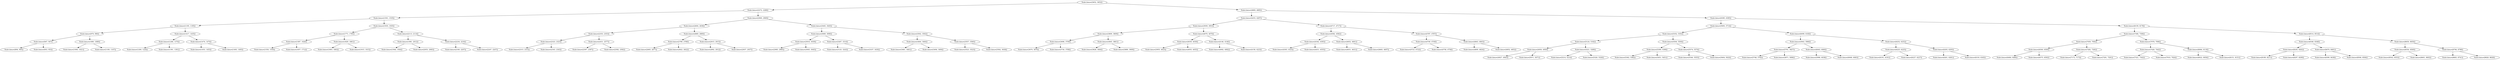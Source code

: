digraph G{
1618683794 [label="Node{data=[3652, 3652]}"]
1618683794 -> 2141066548
2141066548 [label="Node{data=[2272, 2288]}"]
2141066548 -> 327840833
327840833 [label="Node{data=[1501, 1535]}"]
327840833 -> 136312946
136312946 [label="Node{data=[1195, 1195]}"]
136312946 -> 828447060
828447060 [label="Node{data=[979, 990]}"]
828447060 -> 1046056441
1046056441 [label="Node{data=[947, 947]}"]
1046056441 -> 2117193231
2117193231 [label="Node{data=[894, 905]}"]
1046056441 -> 161113555
161113555 [label="Node{data=[953, 953]}"]
828447060 -> 814245389
814245389 [label="Node{data=[1089, 1089]}"]
814245389 -> 1120670624
1120670624 [label="Node{data=[1006, 1021]}"]
814245389 -> 855501888
855501888 [label="Node{data=[1100, 1167]}"]
136312946 -> 1746117425
1746117425 [label="Node{data=[1417, 1435]}"]
1746117425 -> 467146800
467146800 [label="Node{data=[1266, 1374]}"]
467146800 -> 967531000
967531000 [label="Node{data=[1200, 1224]}"]
467146800 -> 1693003105
1693003105 [label="Node{data=[1391, 1391]}"]
1746117425 -> 286658790
286658790 [label="Node{data=[1474, 1474]}"]
286658790 -> 1255445356
1255445356 [label="Node{data=[1453, 1453]}"]
286658790 -> 701724503
701724503 [label="Node{data=[1493, 1493]}"]
327840833 -> 83674409
83674409 [label="Node{data=[1935, 1935]}"]
83674409 -> 634156144
634156144 [label="Node{data=[1771, 1785]}"]
634156144 -> 1273879638
1273879638 [label="Node{data=[1587, 1626]}"]
1273879638 -> 2041996211
2041996211 [label="Node{data=[1550, 1550]}"]
1273879638 -> 461448225
461448225 [label="Node{data=[1657, 1712]}"]
634156144 -> 1562950869
1562950869 [label="Node{data=[1829, 1861]}"]
1562950869 -> 2021835850
2021835850 [label="Node{data=[1803, 1803]}"]
1562950869 -> 845388562
845388562 [label="Node{data=[1915, 1915]}"]
83674409 -> 550572371
550572371 [label="Node{data=[2113, 2114]}"]
550572371 -> 948424584
948424584 [label="Node{data=[1981, 2012]}"]
948424584 -> 1447685190
1447685190 [label="Node{data=[1944, 1944]}"]
948424584 -> 2027701910
2027701910 [label="Node{data=[2053, 2083]}"]
550572371 -> 1345293143
1345293143 [label="Node{data=[2234, 2234]}"]
1345293143 -> 1448277333
1448277333 [label="Node{data=[2160, 2207]}"]
1345293143 -> 1340086277
1340086277 [label="Node{data=[2247, 2247]}"]
2141066548 -> 1427247001
1427247001 [label="Node{data=[2969, 2969]}"]
1427247001 -> 2034975583
2034975583 [label="Node{data=[2604, 2636]}"]
2034975583 -> 955443582
955443582 [label="Node{data=[2353, 2353]}"]
955443582 -> 2006842965
2006842965 [label="Node{data=[2323, 2323]}"]
2006842965 -> 842422776
842422776 [label="Node{data=[2315, 2315]}"]
2006842965 -> 289711450
289711450 [label="Node{data=[2343, 2343]}"]
955443582 -> 1045567253
1045567253 [label="Node{data=[2431, 2577]}"]
1045567253 -> 648358364
648358364 [label="Node{data=[2397, 2397]}"]
1045567253 -> 643587433
643587433 [label="Node{data=[2582, 2582]}"]
2034975583 -> 310792845
310792845 [label="Node{data=[2869, 2869]}"]
310792845 -> 1019348343
1019348343 [label="Node{data=[2789, 2789]}"]
1019348343 -> 866529530
866529530 [label="Node{data=[2665, 2677]}"]
1019348343 -> 2002097394
2002097394 [label="Node{data=[2822, 2822]}"]
310792845 -> 1466413743
1466413743 [label="Node{data=[2915, 2915]}"]
1466413743 -> 2065886345
2065886345 [label="Node{data=[2892, 2912]}"]
1466413743 -> 2030121719
2030121719 [label="Node{data=[2937, 2937]}"]
1427247001 -> 573102881
573102881 [label="Node{data=[3445, 3445]}"]
573102881 -> 1219553025
1219553025 [label="Node{data=[3069, 3090]}"]
1219553025 -> 605686842
605686842 [label="Node{data=[3016, 3039]}"]
605686842 -> 1417413828
1417413828 [label="Node{data=[2985, 2985]}"]
605686842 -> 820587705
820587705 [label="Node{data=[3045, 3045]}"]
1219553025 -> 2142129482
2142129482 [label="Node{data=[3267, 3314]}"]
2142129482 -> 195163481
195163481 [label="Node{data=[3125, 3243]}"]
2142129482 -> 1062181581
1062181581 [label="Node{data=[3337, 3430]}"]
573102881 -> 1186657657
1186657657 [label="Node{data=[3502, 3502]}"]
1186657657 -> 1274225913
1274225913 [label="Node{data=[3464, 3464]}"]
1274225913 -> 1333529571
1333529571 [label="Node{data=[3461, 3461]}"]
1274225913 -> 212232499
212232499 [label="Node{data=[3494, 3494]}"]
1186657657 -> 489047267
489047267 [label="Node{data=[3557, 3560]}"]
489047267 -> 1335914322
1335914322 [label="Node{data=[3523, 3523]}"]
489047267 -> 1613514326
1613514326 [label="Node{data=[3562, 3638]}"]
1618683794 -> 1610372241
1610372241 [label="Node{data=[4869, 4885]}"]
1610372241 -> 1884422865
1884422865 [label="Node{data=[4253, 4287]}"]
1884422865 -> 1011104118
1011104118 [label="Node{data=[3939, 3953]}"]
1011104118 -> 1046009438
1046009438 [label="Node{data=[3809, 3809]}"]
1046009438 -> 62739928
62739928 [label="Node{data=[3696, 3709]}"]
62739928 -> 1671007220
1671007220 [label="Node{data=[3670, 3670]}"]
62739928 -> 2114687352
2114687352 [label="Node{data=[3730, 3789]}"]
1046009438 -> 102318785
102318785 [label="Node{data=[3845, 3861]}"]
102318785 -> 1868809295
1868809295 [label="Node{data=[3828, 3840]}"]
102318785 -> 1082795132
1082795132 [label="Node{data=[3889, 3909]}"]
1011104118 -> 1655242052
1655242052 [label="Node{data=[4070, 4070]}"]
1655242052 -> 778806426
778806426 [label="Node{data=[4039, 4039]}"]
778806426 -> 1599823012
1599823012 [label="Node{data=[3955, 4023]}"]
778806426 -> 1323514615
1323514615 [label="Node{data=[4055, 4055]}"]
1655242052 -> 1795468466
1795468466 [label="Node{data=[4146, 4146]}"]
1795468466 -> 406358588
406358588 [label="Node{data=[4082, 4082]}"]
1795468466 -> 486759395
486759395 [label="Node{data=[4158, 4223]}"]
1884422865 -> 1247866422
1247866422 [label="Node{data=[4717, 4717]}"]
1247866422 -> 80722676
80722676 [label="Node{data=[4582, 4582]}"]
80722676 -> 1492822331
1492822331 [label="Node{data=[4342, 4393]}"]
1492822331 -> 1596009860
1596009860 [label="Node{data=[4303, 4323]}"]
1492822331 -> 310212872
310212872 [label="Node{data=[4431, 4555]}"]
80722676 -> 1805412777
1805412777 [label="Node{data=[4652, 4661]}"]
1805412777 -> 1713546896
1713546896 [label="Node{data=[4631, 4631]}"]
1805412777 -> 817490653
817490653 [label="Node{data=[4683, 4697]}"]
1247866422 -> 1232433403
1232433403 [label="Node{data=[4787, 4787]}"]
1232433403 -> 1093441885
1093441885 [label="Node{data=[4749, 4749]}"]
1093441885 -> 843686350
843686350 [label="Node{data=[4723, 4723]}"]
1093441885 -> 1306085976
1306085976 [label="Node{data=[4758, 4758]}"]
1232433403 -> 793319856
793319856 [label="Node{data=[4843, 4843]}"]
793319856 -> 176851829
176851829 [label="Node{data=[4809, 4824]}"]
793319856 -> 1974606907
1974606907 [label="Node{data=[4852, 4852]}"]
1610372241 -> 1925059423
1925059423 [label="Node{data=[6385, 6385]}"]
1925059423 -> 358420513
358420513 [label="Node{data=[5693, 5714]}"]
358420513 -> 1272115420
1272115420 [label="Node{data=[5352, 5352]}"]
1272115420 -> 778337881
778337881 [label="Node{data=[5124, 5182]}"]
778337881 -> 742568993
742568993 [label="Node{data=[4950, 4950]}"]
742568993 -> 1373861264
1373861264 [label="Node{data=[4927, 4943]}"]
742568993 -> 233519968
233519968 [label="Node{data=[5071, 5071]}"]
778337881 -> 7346738
7346738 [label="Node{data=[5221, 5289]}"]
7346738 -> 967460257
967460257 [label="Node{data=[5214, 5214]}"]
7346738 -> 1940912369
1940912369 [label="Node{data=[5320, 5320]}"]
1272115420 -> 667680223
667680223 [label="Node{data=[5504, 5504]}"]
667680223 -> 669700766
669700766 [label="Node{data=[5399, 5399]}"]
669700766 -> 1275464847
1275464847 [label="Node{data=[5362, 5382]}"]
669700766 -> 1080167822
1080167822 [label="Node{data=[5451, 5451]}"]
667680223 -> 943666520
943666520 [label="Node{data=[5574, 5574]}"]
943666520 -> 1236303587
1236303587 [label="Node{data=[5546, 5555]}"]
943666520 -> 892231982
892231982 [label="Node{data=[5604, 5624]}"]
358420513 -> 1710228600
1710228600 [label="Node{data=[6099, 6160]}"]
1710228600 -> 606365803
606365803 [label="Node{data=[5943, 5966]}"]
606365803 -> 1856589162
1856589162 [label="Node{data=[5791, 5827]}"]
1856589162 -> 675833472
675833472 [label="Node{data=[5748, 5762]}"]
1856589162 -> 1300132917
1300132917 [label="Node{data=[5871, 5896]}"]
606365803 -> 1243495105
1243495105 [label="Node{data=[6043, 6060]}"]
1243495105 -> 1853422837
1853422837 [label="Node{data=[5996, 6038]}"]
1243495105 -> 91220956
91220956 [label="Node{data=[6068, 6083]}"]
1710228600 -> 999221400
999221400 [label="Node{data=[6252, 6252]}"]
999221400 -> 8197402
8197402 [label="Node{data=[6225, 6225]}"]
8197402 -> 692838068
692838068 [label="Node{data=[6191, 6191]}"]
8197402 -> 1392570698
1392570698 [label="Node{data=[6227, 6227]}"]
999221400 -> 528877978
528877978 [label="Node{data=[6293, 6293]}"]
528877978 -> 2008746677
2008746677 [label="Node{data=[6261, 6281]}"]
528877978 -> 15910024
15910024 [label="Node{data=[6318, 6345]}"]
1925059423 -> 1420623741
1420623741 [label="Node{data=[8159, 8178]}"]
1420623741 -> 2076829355
2076829355 [label="Node{data=[7306, 7306]}"]
2076829355 -> 1418245573
1418245573 [label="Node{data=[7059, 7092]}"]
1418245573 -> 1112075608
1112075608 [label="Node{data=[6500, 6500]}"]
1112075608 -> 1898751355
1898751355 [label="Node{data=[6484, 6484]}"]
1112075608 -> 1164241227
1164241227 [label="Node{data=[6575, 6592]}"]
1418245573 -> 1414744767
1414744767 [label="Node{data=[7282, 7282]}"]
1414744767 -> 1366581056
1366581056 [label="Node{data=[7173, 7173]}"]
1414744767 -> 1164394344
1164394344 [label="Node{data=[7291, 7291]}"]
2076829355 -> 665565246
665565246 [label="Node{data=[7978, 7996]}"]
665565246 -> 1776486598
1776486598 [label="Node{data=[7428, 7442]}"]
1776486598 -> 438228197
438228197 [label="Node{data=[7321, 7342]}"]
1776486598 -> 1719547057
1719547057 [label="Node{data=[7910, 7924]}"]
665565246 -> 476973576
476973576 [label="Node{data=[8084, 8118]}"]
476973576 -> 1840940155
1840940155 [label="Node{data=[8022, 8056]}"]
476973576 -> 32496853
32496853 [label="Node{data=[8151, 8151]}"]
1420623741 -> 371440613
371440613 [label="Node{data=[8514, 8514]}"]
371440613 -> 2062667107
2062667107 [label="Node{data=[8348, 8348]}"]
2062667107 -> 1129387802
1129387802 [label="Node{data=[8245, 8262]}"]
1129387802 -> 1009218257
1009218257 [label="Node{data=[8189, 8211]}"]
1129387802 -> 936380963
936380963 [label="Node{data=[8297, 8299]}"]
2062667107 -> 1128158063
1128158063 [label="Node{data=[8470, 8481]}"]
1128158063 -> 144467413
144467413 [label="Node{data=[8399, 8438]}"]
1128158063 -> 262815725
262815725 [label="Node{data=[8506, 8506]}"]
371440613 -> 941403433
941403433 [label="Node{data=[8650, 8656]}"]
941403433 -> 159917166
159917166 [label="Node{data=[8556, 8569]}"]
159917166 -> 1649498695
1649498695 [label="Node{data=[8542, 8553]}"]
159917166 -> 1012552887
1012552887 [label="Node{data=[8601, 8602]}"]
941403433 -> 1643299824
1643299824 [label="Node{data=[8796, 8798]}"]
1643299824 -> 688988404
688988404 [label="Node{data=[8683, 8741]}"]
1643299824 -> 1098568947
1098568947 [label="Node{data=[8828, 8828]}"]
}